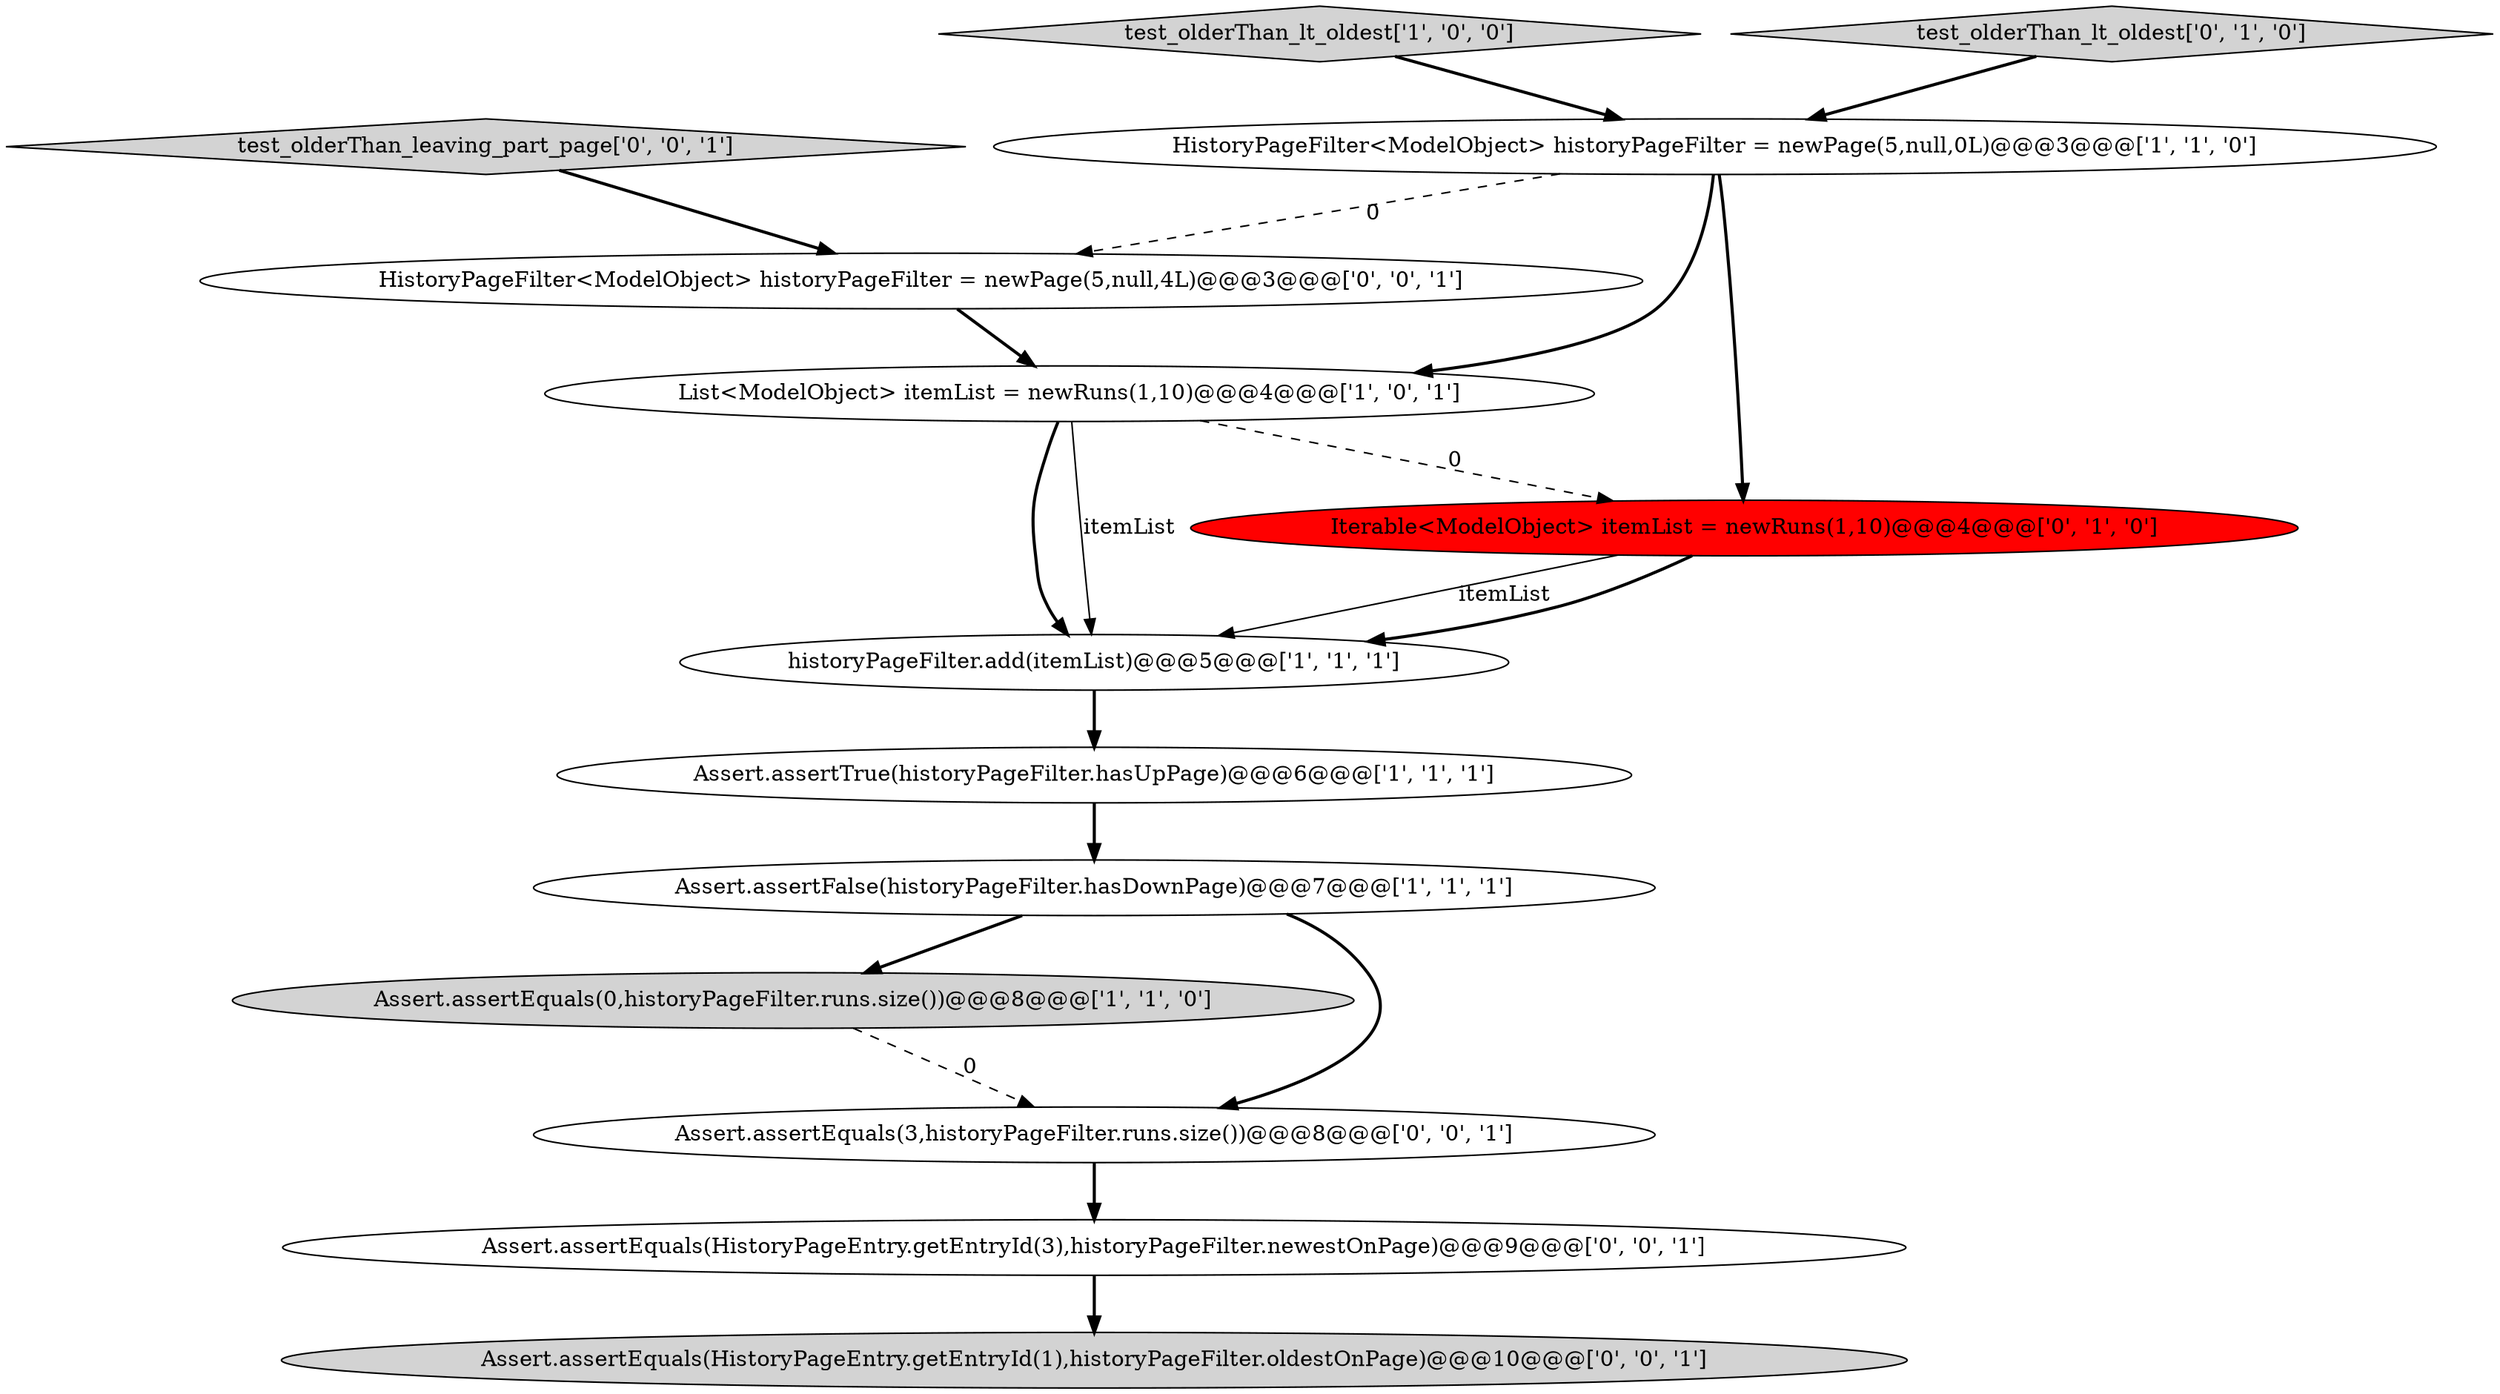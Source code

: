 digraph {
10 [style = filled, label = "Assert.assertEquals(HistoryPageEntry.getEntryId(3),historyPageFilter.newestOnPage)@@@9@@@['0', '0', '1']", fillcolor = white, shape = ellipse image = "AAA0AAABBB3BBB"];
3 [style = filled, label = "historyPageFilter.add(itemList)@@@5@@@['1', '1', '1']", fillcolor = white, shape = ellipse image = "AAA0AAABBB1BBB"];
1 [style = filled, label = "test_olderThan_lt_oldest['1', '0', '0']", fillcolor = lightgray, shape = diamond image = "AAA0AAABBB1BBB"];
11 [style = filled, label = "HistoryPageFilter<ModelObject> historyPageFilter = newPage(5,null,4L)@@@3@@@['0', '0', '1']", fillcolor = white, shape = ellipse image = "AAA0AAABBB3BBB"];
4 [style = filled, label = "HistoryPageFilter<ModelObject> historyPageFilter = newPage(5,null,0L)@@@3@@@['1', '1', '0']", fillcolor = white, shape = ellipse image = "AAA0AAABBB1BBB"];
6 [style = filled, label = "Assert.assertFalse(historyPageFilter.hasDownPage)@@@7@@@['1', '1', '1']", fillcolor = white, shape = ellipse image = "AAA0AAABBB1BBB"];
5 [style = filled, label = "List<ModelObject> itemList = newRuns(1,10)@@@4@@@['1', '0', '1']", fillcolor = white, shape = ellipse image = "AAA0AAABBB1BBB"];
2 [style = filled, label = "Assert.assertTrue(historyPageFilter.hasUpPage)@@@6@@@['1', '1', '1']", fillcolor = white, shape = ellipse image = "AAA0AAABBB1BBB"];
7 [style = filled, label = "test_olderThan_lt_oldest['0', '1', '0']", fillcolor = lightgray, shape = diamond image = "AAA0AAABBB2BBB"];
9 [style = filled, label = "test_olderThan_leaving_part_page['0', '0', '1']", fillcolor = lightgray, shape = diamond image = "AAA0AAABBB3BBB"];
13 [style = filled, label = "Assert.assertEquals(HistoryPageEntry.getEntryId(1),historyPageFilter.oldestOnPage)@@@10@@@['0', '0', '1']", fillcolor = lightgray, shape = ellipse image = "AAA0AAABBB3BBB"];
0 [style = filled, label = "Assert.assertEquals(0,historyPageFilter.runs.size())@@@8@@@['1', '1', '0']", fillcolor = lightgray, shape = ellipse image = "AAA0AAABBB1BBB"];
8 [style = filled, label = "Iterable<ModelObject> itemList = newRuns(1,10)@@@4@@@['0', '1', '0']", fillcolor = red, shape = ellipse image = "AAA1AAABBB2BBB"];
12 [style = filled, label = "Assert.assertEquals(3,historyPageFilter.runs.size())@@@8@@@['0', '0', '1']", fillcolor = white, shape = ellipse image = "AAA0AAABBB3BBB"];
5->3 [style = bold, label=""];
5->8 [style = dashed, label="0"];
4->8 [style = bold, label=""];
11->5 [style = bold, label=""];
1->4 [style = bold, label=""];
8->3 [style = solid, label="itemList"];
12->10 [style = bold, label=""];
6->0 [style = bold, label=""];
7->4 [style = bold, label=""];
9->11 [style = bold, label=""];
3->2 [style = bold, label=""];
10->13 [style = bold, label=""];
4->11 [style = dashed, label="0"];
5->3 [style = solid, label="itemList"];
0->12 [style = dashed, label="0"];
4->5 [style = bold, label=""];
2->6 [style = bold, label=""];
8->3 [style = bold, label=""];
6->12 [style = bold, label=""];
}
